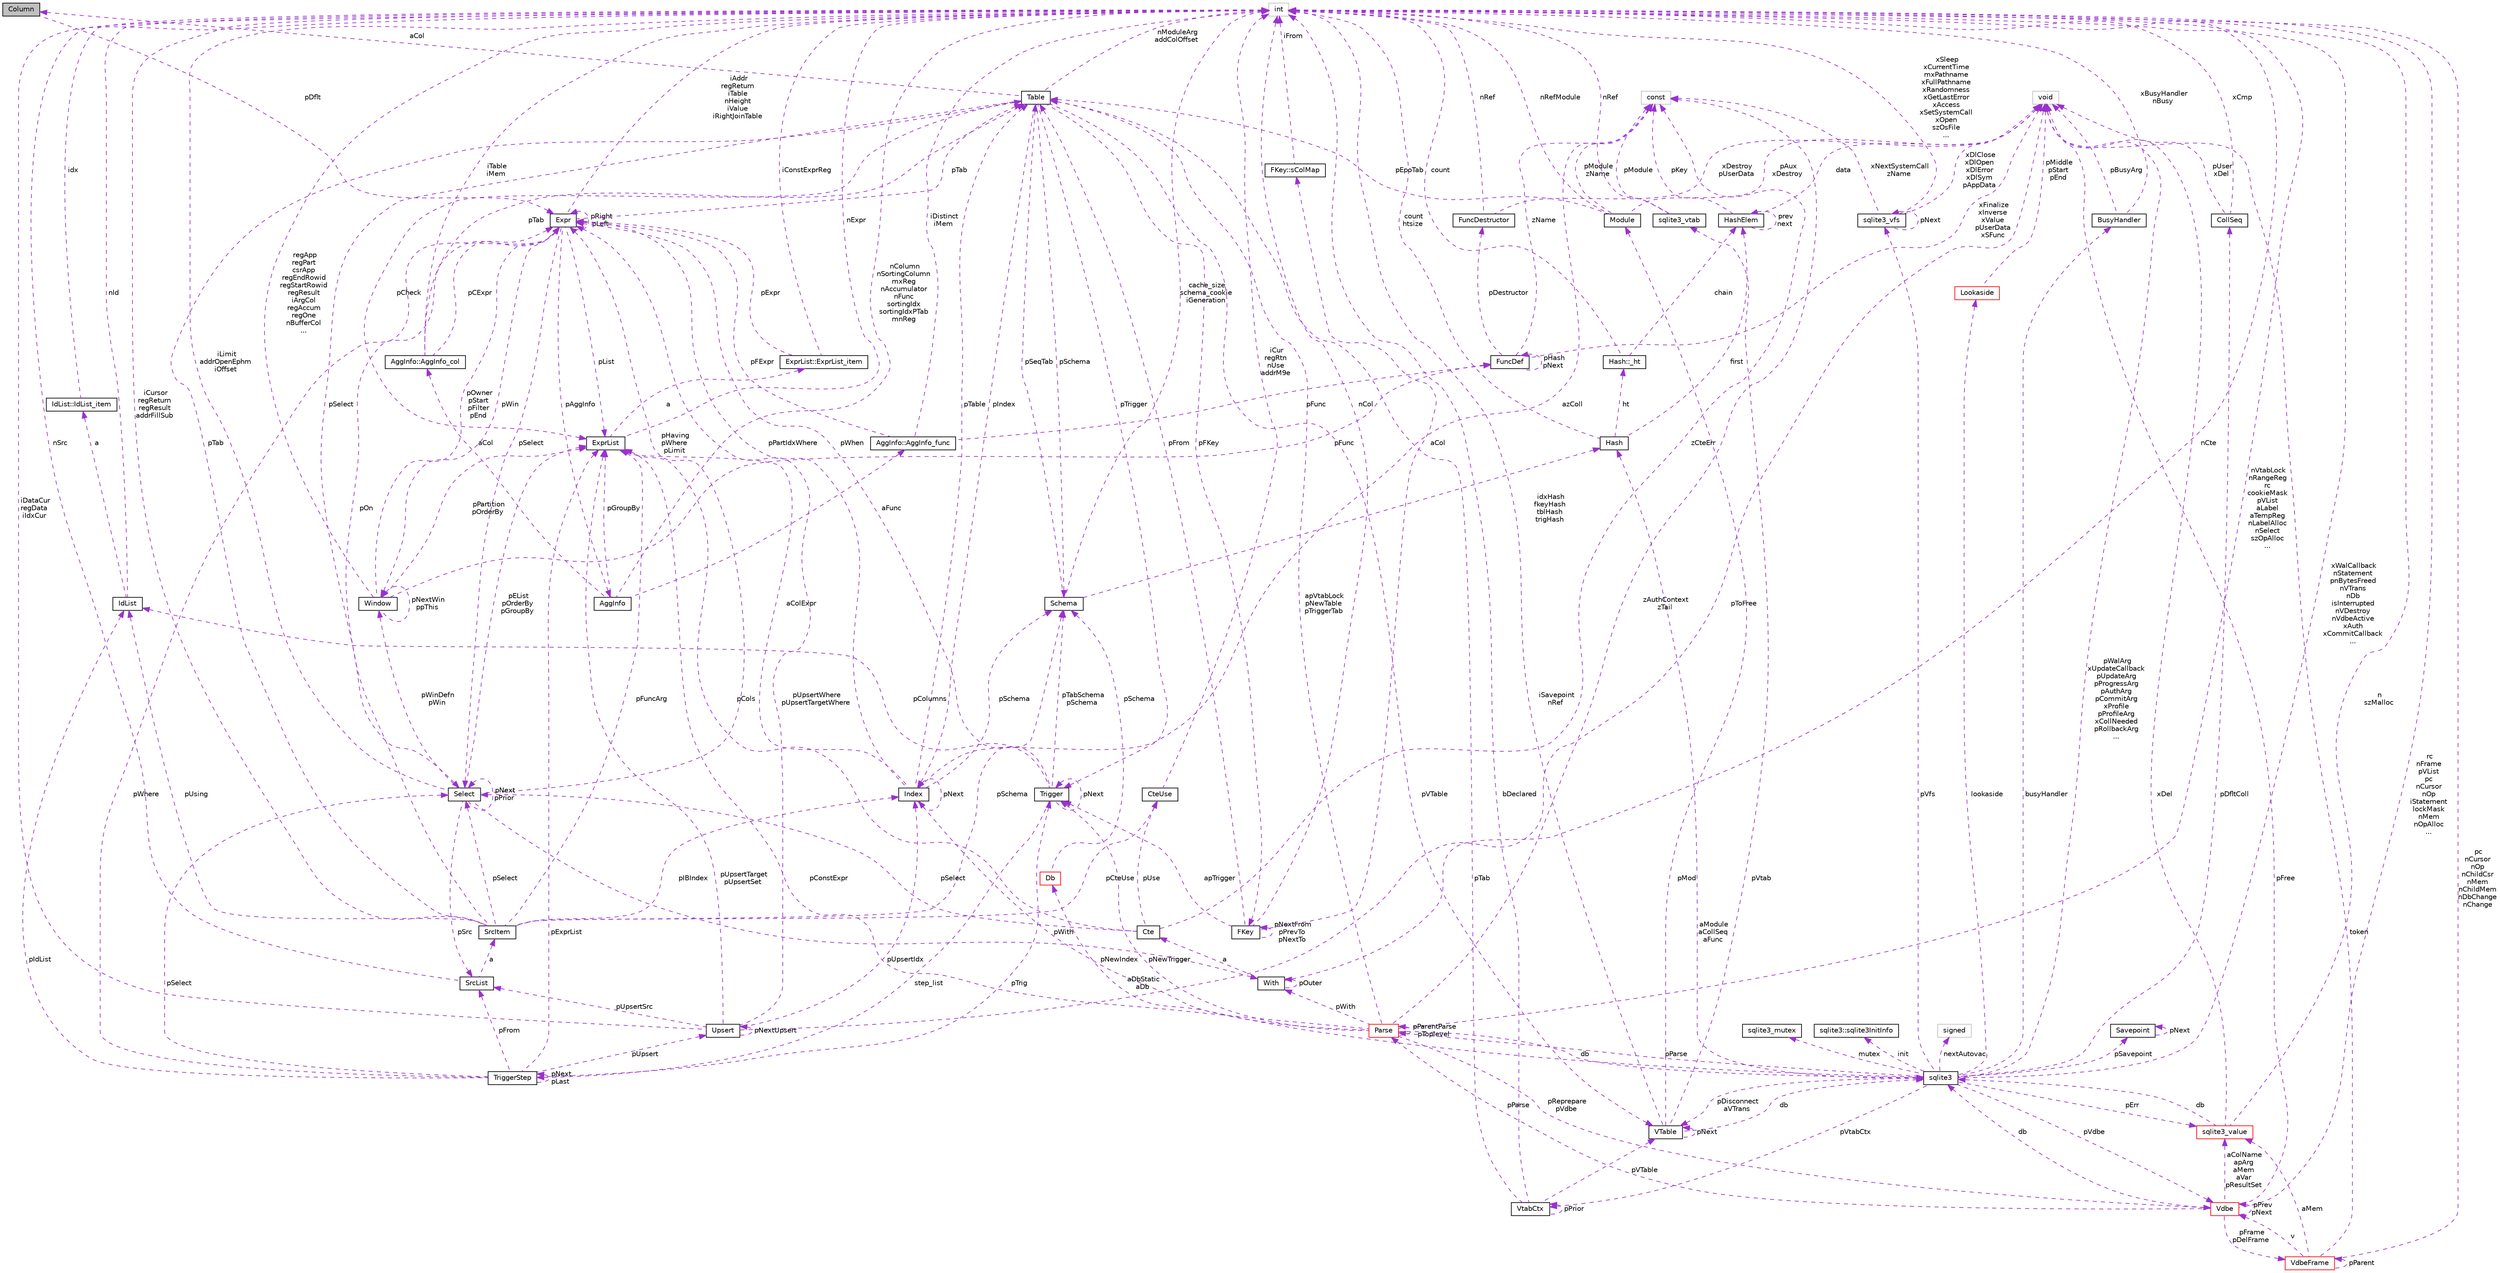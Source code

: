 digraph "Column"
{
 // LATEX_PDF_SIZE
  edge [fontname="Helvetica",fontsize="10",labelfontname="Helvetica",labelfontsize="10"];
  node [fontname="Helvetica",fontsize="10",shape=record];
  Node1 [label="Column",height=0.2,width=0.4,color="black", fillcolor="grey75", style="filled", fontcolor="black",tooltip=" "];
  Node2 -> Node1 [dir="back",color="darkorchid3",fontsize="10",style="dashed",label=" pDflt" ,fontname="Helvetica"];
  Node2 [label="Expr",height=0.2,width=0.4,color="black", fillcolor="white", style="filled",URL="$structExpr.html",tooltip=" "];
  Node3 -> Node2 [dir="back",color="darkorchid3",fontsize="10",style="dashed",label=" pAggInfo" ,fontname="Helvetica"];
  Node3 [label="AggInfo",height=0.2,width=0.4,color="black", fillcolor="white", style="filled",URL="$structAggInfo.html",tooltip=" "];
  Node4 -> Node3 [dir="back",color="darkorchid3",fontsize="10",style="dashed",label=" aCol" ,fontname="Helvetica"];
  Node4 [label="AggInfo::AggInfo_col",height=0.2,width=0.4,color="black", fillcolor="white", style="filled",URL="$structAggInfo_1_1AggInfo__col.html",tooltip=" "];
  Node2 -> Node4 [dir="back",color="darkorchid3",fontsize="10",style="dashed",label=" pCExpr" ,fontname="Helvetica"];
  Node5 -> Node4 [dir="back",color="darkorchid3",fontsize="10",style="dashed",label=" iTable\niMem" ,fontname="Helvetica"];
  Node5 [label="int",height=0.2,width=0.4,color="grey75", fillcolor="white", style="filled",tooltip=" "];
  Node6 -> Node4 [dir="back",color="darkorchid3",fontsize="10",style="dashed",label=" pTab" ,fontname="Helvetica"];
  Node6 [label="Table",height=0.2,width=0.4,color="black", fillcolor="white", style="filled",URL="$structTable.html",tooltip=" "];
  Node7 -> Node6 [dir="back",color="darkorchid3",fontsize="10",style="dashed",label=" pSchema" ,fontname="Helvetica"];
  Node7 [label="Schema",height=0.2,width=0.4,color="black", fillcolor="white", style="filled",URL="$structSchema.html",tooltip=" "];
  Node5 -> Node7 [dir="back",color="darkorchid3",fontsize="10",style="dashed",label=" cache_size\nschema_cookie\niGeneration" ,fontname="Helvetica"];
  Node6 -> Node7 [dir="back",color="darkorchid3",fontsize="10",style="dashed",label=" pSeqTab" ,fontname="Helvetica"];
  Node8 -> Node7 [dir="back",color="darkorchid3",fontsize="10",style="dashed",label=" idxHash\nfkeyHash\ntblHash\ntrigHash" ,fontname="Helvetica"];
  Node8 [label="Hash",height=0.2,width=0.4,color="black", fillcolor="white", style="filled",URL="$structHash.html",tooltip=" "];
  Node9 -> Node8 [dir="back",color="darkorchid3",fontsize="10",style="dashed",label=" ht" ,fontname="Helvetica"];
  Node9 [label="Hash::_ht",height=0.2,width=0.4,color="black", fillcolor="white", style="filled",URL="$structHash_1_1__ht.html",tooltip=" "];
  Node5 -> Node9 [dir="back",color="darkorchid3",fontsize="10",style="dashed",label=" count" ,fontname="Helvetica"];
  Node10 -> Node9 [dir="back",color="darkorchid3",fontsize="10",style="dashed",label=" chain" ,fontname="Helvetica"];
  Node10 [label="HashElem",height=0.2,width=0.4,color="black", fillcolor="white", style="filled",URL="$structHashElem.html",tooltip=" "];
  Node11 -> Node10 [dir="back",color="darkorchid3",fontsize="10",style="dashed",label=" data" ,fontname="Helvetica"];
  Node11 [label="void",height=0.2,width=0.4,color="grey75", fillcolor="white", style="filled",tooltip=" "];
  Node10 -> Node10 [dir="back",color="darkorchid3",fontsize="10",style="dashed",label=" prev\nnext" ,fontname="Helvetica"];
  Node12 -> Node10 [dir="back",color="darkorchid3",fontsize="10",style="dashed",label=" pKey" ,fontname="Helvetica"];
  Node12 [label="const",height=0.2,width=0.4,color="grey75", fillcolor="white", style="filled",tooltip=" "];
  Node5 -> Node8 [dir="back",color="darkorchid3",fontsize="10",style="dashed",label=" count\nhtsize" ,fontname="Helvetica"];
  Node10 -> Node8 [dir="back",color="darkorchid3",fontsize="10",style="dashed",label=" first" ,fontname="Helvetica"];
  Node1 -> Node6 [dir="back",color="darkorchid3",fontsize="10",style="dashed",label=" aCol" ,fontname="Helvetica"];
  Node13 -> Node6 [dir="back",color="darkorchid3",fontsize="10",style="dashed",label=" pFKey" ,fontname="Helvetica"];
  Node13 [label="FKey",height=0.2,width=0.4,color="black", fillcolor="white", style="filled",URL="$structFKey.html",tooltip=" "];
  Node14 -> Node13 [dir="back",color="darkorchid3",fontsize="10",style="dashed",label=" aCol" ,fontname="Helvetica"];
  Node14 [label="FKey::sColMap",height=0.2,width=0.4,color="black", fillcolor="white", style="filled",URL="$structFKey_1_1sColMap.html",tooltip=" "];
  Node5 -> Node14 [dir="back",color="darkorchid3",fontsize="10",style="dashed",label=" iFrom" ,fontname="Helvetica"];
  Node13 -> Node13 [dir="back",color="darkorchid3",fontsize="10",style="dashed",label=" pNextFrom\npPrevTo\npNextTo" ,fontname="Helvetica"];
  Node5 -> Node13 [dir="back",color="darkorchid3",fontsize="10",style="dashed",label=" nCol" ,fontname="Helvetica"];
  Node6 -> Node13 [dir="back",color="darkorchid3",fontsize="10",style="dashed",label=" pFrom" ,fontname="Helvetica"];
  Node15 -> Node13 [dir="back",color="darkorchid3",fontsize="10",style="dashed",label=" apTrigger" ,fontname="Helvetica"];
  Node15 [label="Trigger",height=0.2,width=0.4,color="black", fillcolor="white", style="filled",URL="$structTrigger.html",tooltip=" "];
  Node16 -> Node15 [dir="back",color="darkorchid3",fontsize="10",style="dashed",label=" step_list" ,fontname="Helvetica"];
  Node16 [label="TriggerStep",height=0.2,width=0.4,color="black", fillcolor="white", style="filled",URL="$structTriggerStep.html",tooltip=" "];
  Node16 -> Node16 [dir="back",color="darkorchid3",fontsize="10",style="dashed",label=" pNext\npLast" ,fontname="Helvetica"];
  Node2 -> Node16 [dir="back",color="darkorchid3",fontsize="10",style="dashed",label=" pWhere" ,fontname="Helvetica"];
  Node17 -> Node16 [dir="back",color="darkorchid3",fontsize="10",style="dashed",label=" pIdList" ,fontname="Helvetica"];
  Node17 [label="IdList",height=0.2,width=0.4,color="black", fillcolor="white", style="filled",URL="$structIdList.html",tooltip=" "];
  Node18 -> Node17 [dir="back",color="darkorchid3",fontsize="10",style="dashed",label=" a" ,fontname="Helvetica"];
  Node18 [label="IdList::IdList_item",height=0.2,width=0.4,color="black", fillcolor="white", style="filled",URL="$structIdList_1_1IdList__item.html",tooltip=" "];
  Node5 -> Node18 [dir="back",color="darkorchid3",fontsize="10",style="dashed",label=" idx" ,fontname="Helvetica"];
  Node5 -> Node17 [dir="back",color="darkorchid3",fontsize="10",style="dashed",label=" nId" ,fontname="Helvetica"];
  Node19 -> Node16 [dir="back",color="darkorchid3",fontsize="10",style="dashed",label=" pSelect" ,fontname="Helvetica"];
  Node19 [label="Select",height=0.2,width=0.4,color="black", fillcolor="white", style="filled",URL="$structSelect.html",tooltip=" "];
  Node2 -> Node19 [dir="back",color="darkorchid3",fontsize="10",style="dashed",label=" pHaving\npWhere\npLimit" ,fontname="Helvetica"];
  Node20 -> Node19 [dir="back",color="darkorchid3",fontsize="10",style="dashed",label=" pWith" ,fontname="Helvetica"];
  Node20 [label="With",height=0.2,width=0.4,color="black", fillcolor="white", style="filled",URL="$structWith.html",tooltip=" "];
  Node21 -> Node20 [dir="back",color="darkorchid3",fontsize="10",style="dashed",label=" a" ,fontname="Helvetica"];
  Node21 [label="Cte",height=0.2,width=0.4,color="black", fillcolor="white", style="filled",URL="$structCte.html",tooltip=" "];
  Node22 -> Node21 [dir="back",color="darkorchid3",fontsize="10",style="dashed",label=" pUse" ,fontname="Helvetica"];
  Node22 [label="CteUse",height=0.2,width=0.4,color="black", fillcolor="white", style="filled",URL="$structCteUse.html",tooltip=" "];
  Node5 -> Node22 [dir="back",color="darkorchid3",fontsize="10",style="dashed",label=" iCur\nregRtn\nnUse\naddrM9e" ,fontname="Helvetica"];
  Node19 -> Node21 [dir="back",color="darkorchid3",fontsize="10",style="dashed",label=" pSelect" ,fontname="Helvetica"];
  Node12 -> Node21 [dir="back",color="darkorchid3",fontsize="10",style="dashed",label=" zCteErr" ,fontname="Helvetica"];
  Node23 -> Node21 [dir="back",color="darkorchid3",fontsize="10",style="dashed",label=" pCols" ,fontname="Helvetica"];
  Node23 [label="ExprList",height=0.2,width=0.4,color="black", fillcolor="white", style="filled",URL="$structExprList.html",tooltip=" "];
  Node24 -> Node23 [dir="back",color="darkorchid3",fontsize="10",style="dashed",label=" a" ,fontname="Helvetica"];
  Node24 [label="ExprList::ExprList_item",height=0.2,width=0.4,color="black", fillcolor="white", style="filled",URL="$structExprList_1_1ExprList__item.html",tooltip=" "];
  Node2 -> Node24 [dir="back",color="darkorchid3",fontsize="10",style="dashed",label=" pExpr" ,fontname="Helvetica"];
  Node5 -> Node24 [dir="back",color="darkorchid3",fontsize="10",style="dashed",label=" iConstExprReg" ,fontname="Helvetica"];
  Node5 -> Node23 [dir="back",color="darkorchid3",fontsize="10",style="dashed",label=" nExpr" ,fontname="Helvetica"];
  Node20 -> Node20 [dir="back",color="darkorchid3",fontsize="10",style="dashed",label=" pOuter" ,fontname="Helvetica"];
  Node5 -> Node20 [dir="back",color="darkorchid3",fontsize="10",style="dashed",label=" nCte" ,fontname="Helvetica"];
  Node5 -> Node19 [dir="back",color="darkorchid3",fontsize="10",style="dashed",label=" iLimit\naddrOpenEphm\niOffset" ,fontname="Helvetica"];
  Node19 -> Node19 [dir="back",color="darkorchid3",fontsize="10",style="dashed",label=" pNext\npPrior" ,fontname="Helvetica"];
  Node25 -> Node19 [dir="back",color="darkorchid3",fontsize="10",style="dashed",label=" pSrc" ,fontname="Helvetica"];
  Node25 [label="SrcList",height=0.2,width=0.4,color="black", fillcolor="white", style="filled",URL="$structSrcList.html",tooltip=" "];
  Node26 -> Node25 [dir="back",color="darkorchid3",fontsize="10",style="dashed",label=" a" ,fontname="Helvetica"];
  Node26 [label="SrcItem",height=0.2,width=0.4,color="black", fillcolor="white", style="filled",URL="$structSrcItem.html",tooltip=" "];
  Node7 -> Node26 [dir="back",color="darkorchid3",fontsize="10",style="dashed",label=" pSchema" ,fontname="Helvetica"];
  Node22 -> Node26 [dir="back",color="darkorchid3",fontsize="10",style="dashed",label=" pCteUse" ,fontname="Helvetica"];
  Node2 -> Node26 [dir="back",color="darkorchid3",fontsize="10",style="dashed",label=" pOn" ,fontname="Helvetica"];
  Node17 -> Node26 [dir="back",color="darkorchid3",fontsize="10",style="dashed",label=" pUsing" ,fontname="Helvetica"];
  Node5 -> Node26 [dir="back",color="darkorchid3",fontsize="10",style="dashed",label=" iCursor\nregReturn\nregResult\naddrFillSub" ,fontname="Helvetica"];
  Node6 -> Node26 [dir="back",color="darkorchid3",fontsize="10",style="dashed",label=" pTab" ,fontname="Helvetica"];
  Node19 -> Node26 [dir="back",color="darkorchid3",fontsize="10",style="dashed",label=" pSelect" ,fontname="Helvetica"];
  Node27 -> Node26 [dir="back",color="darkorchid3",fontsize="10",style="dashed",label=" pIBIndex" ,fontname="Helvetica"];
  Node27 [label="Index",height=0.2,width=0.4,color="black", fillcolor="white", style="filled",URL="$structIndex.html",tooltip=" "];
  Node7 -> Node27 [dir="back",color="darkorchid3",fontsize="10",style="dashed",label=" pSchema" ,fontname="Helvetica"];
  Node2 -> Node27 [dir="back",color="darkorchid3",fontsize="10",style="dashed",label=" pPartIdxWhere" ,fontname="Helvetica"];
  Node6 -> Node27 [dir="back",color="darkorchid3",fontsize="10",style="dashed",label=" pTable" ,fontname="Helvetica"];
  Node23 -> Node27 [dir="back",color="darkorchid3",fontsize="10",style="dashed",label=" aColExpr" ,fontname="Helvetica"];
  Node12 -> Node27 [dir="back",color="darkorchid3",fontsize="10",style="dashed",label=" azColl" ,fontname="Helvetica"];
  Node27 -> Node27 [dir="back",color="darkorchid3",fontsize="10",style="dashed",label=" pNext" ,fontname="Helvetica"];
  Node23 -> Node26 [dir="back",color="darkorchid3",fontsize="10",style="dashed",label=" pFuncArg" ,fontname="Helvetica"];
  Node5 -> Node25 [dir="back",color="darkorchid3",fontsize="10",style="dashed",label=" nSrc" ,fontname="Helvetica"];
  Node23 -> Node19 [dir="back",color="darkorchid3",fontsize="10",style="dashed",label=" pEList\npOrderBy\npGroupBy" ,fontname="Helvetica"];
  Node28 -> Node19 [dir="back",color="darkorchid3",fontsize="10",style="dashed",label=" pWinDefn\npWin" ,fontname="Helvetica"];
  Node28 [label="Window",height=0.2,width=0.4,color="black", fillcolor="white", style="filled",URL="$structWindow.html",tooltip=" "];
  Node2 -> Node28 [dir="back",color="darkorchid3",fontsize="10",style="dashed",label=" pOwner\npStart\npFilter\npEnd" ,fontname="Helvetica"];
  Node5 -> Node28 [dir="back",color="darkorchid3",fontsize="10",style="dashed",label=" regApp\nregPart\ncsrApp\nregEndRowid\nregStartRowid\nregResult\niArgCol\nregAccum\nregOne\nnBufferCol\n..." ,fontname="Helvetica"];
  Node23 -> Node28 [dir="back",color="darkorchid3",fontsize="10",style="dashed",label=" pPartition\npOrderBy" ,fontname="Helvetica"];
  Node29 -> Node28 [dir="back",color="darkorchid3",fontsize="10",style="dashed",label=" pFunc" ,fontname="Helvetica"];
  Node29 [label="FuncDef",height=0.2,width=0.4,color="black", fillcolor="white", style="filled",URL="$structFuncDef.html",tooltip=" "];
  Node11 -> Node29 [dir="back",color="darkorchid3",fontsize="10",style="dashed",label=" xFinalize\nxInverse\nxValue\npUserData\nxSFunc" ,fontname="Helvetica"];
  Node30 -> Node29 [dir="back",color="darkorchid3",fontsize="10",style="dashed",label=" pDestructor" ,fontname="Helvetica"];
  Node30 [label="FuncDestructor",height=0.2,width=0.4,color="black", fillcolor="white", style="filled",URL="$structFuncDestructor.html",tooltip=" "];
  Node11 -> Node30 [dir="back",color="darkorchid3",fontsize="10",style="dashed",label=" xDestroy\npUserData" ,fontname="Helvetica"];
  Node5 -> Node30 [dir="back",color="darkorchid3",fontsize="10",style="dashed",label=" nRef" ,fontname="Helvetica"];
  Node12 -> Node29 [dir="back",color="darkorchid3",fontsize="10",style="dashed",label=" zName" ,fontname="Helvetica"];
  Node29 -> Node29 [dir="back",color="darkorchid3",fontsize="10",style="dashed",label=" pHash\npNext" ,fontname="Helvetica"];
  Node28 -> Node28 [dir="back",color="darkorchid3",fontsize="10",style="dashed",label=" pNextWin\nppThis" ,fontname="Helvetica"];
  Node15 -> Node16 [dir="back",color="darkorchid3",fontsize="10",style="dashed",label=" pTrig" ,fontname="Helvetica"];
  Node25 -> Node16 [dir="back",color="darkorchid3",fontsize="10",style="dashed",label=" pFrom" ,fontname="Helvetica"];
  Node23 -> Node16 [dir="back",color="darkorchid3",fontsize="10",style="dashed",label=" pExprList" ,fontname="Helvetica"];
  Node31 -> Node16 [dir="back",color="darkorchid3",fontsize="10",style="dashed",label=" pUpsert" ,fontname="Helvetica"];
  Node31 [label="Upsert",height=0.2,width=0.4,color="black", fillcolor="white", style="filled",URL="$structUpsert.html",tooltip=" "];
  Node2 -> Node31 [dir="back",color="darkorchid3",fontsize="10",style="dashed",label=" pUpsertWhere\npUpsertTargetWhere" ,fontname="Helvetica"];
  Node11 -> Node31 [dir="back",color="darkorchid3",fontsize="10",style="dashed",label=" pToFree" ,fontname="Helvetica"];
  Node5 -> Node31 [dir="back",color="darkorchid3",fontsize="10",style="dashed",label=" iDataCur\nregData\niIdxCur" ,fontname="Helvetica"];
  Node25 -> Node31 [dir="back",color="darkorchid3",fontsize="10",style="dashed",label=" pUpsertSrc" ,fontname="Helvetica"];
  Node27 -> Node31 [dir="back",color="darkorchid3",fontsize="10",style="dashed",label=" pUpsertIdx" ,fontname="Helvetica"];
  Node23 -> Node31 [dir="back",color="darkorchid3",fontsize="10",style="dashed",label=" pUpsertTarget\npUpsertSet" ,fontname="Helvetica"];
  Node31 -> Node31 [dir="back",color="darkorchid3",fontsize="10",style="dashed",label=" pNextUpsert" ,fontname="Helvetica"];
  Node7 -> Node15 [dir="back",color="darkorchid3",fontsize="10",style="dashed",label=" pTabSchema\npSchema" ,fontname="Helvetica"];
  Node2 -> Node15 [dir="back",color="darkorchid3",fontsize="10",style="dashed",label=" pWhen" ,fontname="Helvetica"];
  Node17 -> Node15 [dir="back",color="darkorchid3",fontsize="10",style="dashed",label=" pColumns" ,fontname="Helvetica"];
  Node15 -> Node15 [dir="back",color="darkorchid3",fontsize="10",style="dashed",label=" pNext" ,fontname="Helvetica"];
  Node32 -> Node6 [dir="back",color="darkorchid3",fontsize="10",style="dashed",label=" pVTable" ,fontname="Helvetica"];
  Node32 [label="VTable",height=0.2,width=0.4,color="black", fillcolor="white", style="filled",URL="$structVTable.html",tooltip=" "];
  Node33 -> Node32 [dir="back",color="darkorchid3",fontsize="10",style="dashed",label=" db" ,fontname="Helvetica"];
  Node33 [label="sqlite3",height=0.2,width=0.4,color="black", fillcolor="white", style="filled",URL="$structsqlite3.html",tooltip=" "];
  Node34 -> Node33 [dir="back",color="darkorchid3",fontsize="10",style="dashed",label=" pVdbe" ,fontname="Helvetica"];
  Node34 [label="Vdbe",height=0.2,width=0.4,color="red", fillcolor="white", style="filled",URL="$structVdbe.html",tooltip=" "];
  Node34 -> Node34 [dir="back",color="darkorchid3",fontsize="10",style="dashed",label=" pPrev\npNext" ,fontname="Helvetica"];
  Node33 -> Node34 [dir="back",color="darkorchid3",fontsize="10",style="dashed",label=" db" ,fontname="Helvetica"];
  Node11 -> Node34 [dir="back",color="darkorchid3",fontsize="10",style="dashed",label=" pFree" ,fontname="Helvetica"];
  Node35 -> Node34 [dir="back",color="darkorchid3",fontsize="10",style="dashed",label=" aColName\napArg\naMem\naVar\npResultSet" ,fontname="Helvetica"];
  Node35 [label="sqlite3_value",height=0.2,width=0.4,color="red", fillcolor="white", style="filled",URL="$structsqlite3__value.html",tooltip=" "];
  Node33 -> Node35 [dir="back",color="darkorchid3",fontsize="10",style="dashed",label=" db" ,fontname="Helvetica"];
  Node11 -> Node35 [dir="back",color="darkorchid3",fontsize="10",style="dashed",label=" xDel" ,fontname="Helvetica"];
  Node5 -> Node35 [dir="back",color="darkorchid3",fontsize="10",style="dashed",label=" n\nszMalloc" ,fontname="Helvetica"];
  Node37 -> Node34 [dir="back",color="darkorchid3",fontsize="10",style="dashed",label=" pFrame\npDelFrame" ,fontname="Helvetica"];
  Node37 [label="VdbeFrame",height=0.2,width=0.4,color="red", fillcolor="white", style="filled",URL="$structVdbeFrame.html",tooltip=" "];
  Node34 -> Node37 [dir="back",color="darkorchid3",fontsize="10",style="dashed",label=" v" ,fontname="Helvetica"];
  Node11 -> Node37 [dir="back",color="darkorchid3",fontsize="10",style="dashed",label=" token" ,fontname="Helvetica"];
  Node35 -> Node37 [dir="back",color="darkorchid3",fontsize="10",style="dashed",label=" aMem" ,fontname="Helvetica"];
  Node37 -> Node37 [dir="back",color="darkorchid3",fontsize="10",style="dashed",label=" pParent" ,fontname="Helvetica"];
  Node5 -> Node37 [dir="back",color="darkorchid3",fontsize="10",style="dashed",label=" pc\nnCursor\nnOp\nnChildCsr\nnMem\nnChildMem\nnDbChange\nnChange" ,fontname="Helvetica"];
  Node5 -> Node34 [dir="back",color="darkorchid3",fontsize="10",style="dashed",label=" rc\nnFrame\npVList\npc\nnCursor\nnOp\niStatement\nlockMask\nnMem\nnOpAlloc\n..." ,fontname="Helvetica"];
  Node77 -> Node34 [dir="back",color="darkorchid3",fontsize="10",style="dashed",label=" pParse" ,fontname="Helvetica"];
  Node77 [label="Parse",height=0.2,width=0.4,color="red", fillcolor="white", style="filled",URL="$structParse.html",tooltip=" "];
  Node34 -> Node77 [dir="back",color="darkorchid3",fontsize="10",style="dashed",label=" pReprepare\npVdbe" ,fontname="Helvetica"];
  Node33 -> Node77 [dir="back",color="darkorchid3",fontsize="10",style="dashed",label=" db" ,fontname="Helvetica"];
  Node20 -> Node77 [dir="back",color="darkorchid3",fontsize="10",style="dashed",label=" pWith" ,fontname="Helvetica"];
  Node5 -> Node77 [dir="back",color="darkorchid3",fontsize="10",style="dashed",label=" nVtabLock\nnRangeReg\nrc\ncookieMask\npVList\naLabel\naTempReg\nnLabelAlloc\nnSelect\nszOpAlloc\n..." ,fontname="Helvetica"];
  Node6 -> Node77 [dir="back",color="darkorchid3",fontsize="10",style="dashed",label=" apVtabLock\npNewTable\npTriggerTab" ,fontname="Helvetica"];
  Node15 -> Node77 [dir="back",color="darkorchid3",fontsize="10",style="dashed",label=" pNewTrigger" ,fontname="Helvetica"];
  Node27 -> Node77 [dir="back",color="darkorchid3",fontsize="10",style="dashed",label=" pNewIndex" ,fontname="Helvetica"];
  Node12 -> Node77 [dir="back",color="darkorchid3",fontsize="10",style="dashed",label=" zAuthContext\nzTail" ,fontname="Helvetica"];
  Node23 -> Node77 [dir="back",color="darkorchid3",fontsize="10",style="dashed",label=" pConstExpr" ,fontname="Helvetica"];
  Node77 -> Node77 [dir="back",color="darkorchid3",fontsize="10",style="dashed",label=" pParentParse\npToplevel" ,fontname="Helvetica"];
  Node98 -> Node33 [dir="back",color="darkorchid3",fontsize="10",style="dashed",label=" pSavepoint" ,fontname="Helvetica"];
  Node98 [label="Savepoint",height=0.2,width=0.4,color="black", fillcolor="white", style="filled",URL="$structSavepoint.html",tooltip=" "];
  Node98 -> Node98 [dir="back",color="darkorchid3",fontsize="10",style="dashed",label=" pNext" ,fontname="Helvetica"];
  Node11 -> Node33 [dir="back",color="darkorchid3",fontsize="10",style="dashed",label=" pWalArg\nxUpdateCallback\npUpdateArg\npProgressArg\npAuthArg\npCommitArg\nxProfile\npProfileArg\nxCollNeeded\npRollbackArg\n..." ,fontname="Helvetica"];
  Node99 -> Node33 [dir="back",color="darkorchid3",fontsize="10",style="dashed",label=" lookaside" ,fontname="Helvetica"];
  Node99 [label="Lookaside",height=0.2,width=0.4,color="red", fillcolor="white", style="filled",URL="$structLookaside.html",tooltip=" "];
  Node11 -> Node99 [dir="back",color="darkorchid3",fontsize="10",style="dashed",label=" pMiddle\npStart\npEnd" ,fontname="Helvetica"];
  Node35 -> Node33 [dir="back",color="darkorchid3",fontsize="10",style="dashed",label=" pErr" ,fontname="Helvetica"];
  Node44 -> Node33 [dir="back",color="darkorchid3",fontsize="10",style="dashed",label=" mutex" ,fontname="Helvetica"];
  Node44 [label="sqlite3_mutex",height=0.2,width=0.4,color="black", fillcolor="white", style="filled",URL="$structsqlite3__mutex.html",tooltip=" "];
  Node54 -> Node33 [dir="back",color="darkorchid3",fontsize="10",style="dashed",label=" pVfs" ,fontname="Helvetica"];
  Node54 [label="sqlite3_vfs",height=0.2,width=0.4,color="black", fillcolor="white", style="filled",URL="$structsqlite3__vfs.html",tooltip=" "];
  Node11 -> Node54 [dir="back",color="darkorchid3",fontsize="10",style="dashed",label=" xDlClose\nxDlOpen\nxDlError\nxDlSym\npAppData" ,fontname="Helvetica"];
  Node54 -> Node54 [dir="back",color="darkorchid3",fontsize="10",style="dashed",label=" pNext" ,fontname="Helvetica"];
  Node5 -> Node54 [dir="back",color="darkorchid3",fontsize="10",style="dashed",label=" xSleep\nxCurrentTime\nmxPathname\nxFullPathname\nxRandomness\nxGetLastError\nxAccess\nxSetSystemCall\nxOpen\nszOsFile\n..." ,fontname="Helvetica"];
  Node12 -> Node54 [dir="back",color="darkorchid3",fontsize="10",style="dashed",label=" xNextSystemCall\nzName" ,fontname="Helvetica"];
  Node101 -> Node33 [dir="back",color="darkorchid3",fontsize="10",style="dashed",label=" init" ,fontname="Helvetica"];
  Node101 [label="sqlite3::sqlite3InitInfo",height=0.2,width=0.4,color="black", fillcolor="white", style="filled",URL="$structsqlite3_1_1sqlite3InitInfo.html",tooltip=" "];
  Node102 -> Node33 [dir="back",color="darkorchid3",fontsize="10",style="dashed",label=" busyHandler" ,fontname="Helvetica"];
  Node102 [label="BusyHandler",height=0.2,width=0.4,color="black", fillcolor="white", style="filled",URL="$structBusyHandler.html",tooltip=" "];
  Node11 -> Node102 [dir="back",color="darkorchid3",fontsize="10",style="dashed",label=" pBusyArg" ,fontname="Helvetica"];
  Node5 -> Node102 [dir="back",color="darkorchid3",fontsize="10",style="dashed",label=" xBusyHandler\nnBusy" ,fontname="Helvetica"];
  Node103 -> Node33 [dir="back",color="darkorchid3",fontsize="10",style="dashed",label=" pVtabCtx" ,fontname="Helvetica"];
  Node103 [label="VtabCtx",height=0.2,width=0.4,color="black", fillcolor="white", style="filled",URL="$structVtabCtx.html",tooltip=" "];
  Node103 -> Node103 [dir="back",color="darkorchid3",fontsize="10",style="dashed",label=" pPrior" ,fontname="Helvetica"];
  Node5 -> Node103 [dir="back",color="darkorchid3",fontsize="10",style="dashed",label=" bDeclared" ,fontname="Helvetica"];
  Node32 -> Node103 [dir="back",color="darkorchid3",fontsize="10",style="dashed",label=" pVTable" ,fontname="Helvetica"];
  Node6 -> Node103 [dir="back",color="darkorchid3",fontsize="10",style="dashed",label=" pTab" ,fontname="Helvetica"];
  Node59 -> Node33 [dir="back",color="darkorchid3",fontsize="10",style="dashed",label=" pDfltColl" ,fontname="Helvetica"];
  Node59 [label="CollSeq",height=0.2,width=0.4,color="black", fillcolor="white", style="filled",URL="$structCollSeq.html",tooltip=" "];
  Node11 -> Node59 [dir="back",color="darkorchid3",fontsize="10",style="dashed",label=" pUser\nxDel" ,fontname="Helvetica"];
  Node5 -> Node59 [dir="back",color="darkorchid3",fontsize="10",style="dashed",label=" xCmp" ,fontname="Helvetica"];
  Node32 -> Node33 [dir="back",color="darkorchid3",fontsize="10",style="dashed",label=" pDisconnect\naVTrans" ,fontname="Helvetica"];
  Node5 -> Node33 [dir="back",color="darkorchid3",fontsize="10",style="dashed",label=" xWalCallback\nnStatement\npnBytesFreed\nnVTrans\nnDb\nisInterrupted\nnVDestroy\nnVdbeActive\nxAuth\nxCommitCallback\n..." ,fontname="Helvetica"];
  Node76 -> Node33 [dir="back",color="darkorchid3",fontsize="10",style="dashed",label=" nextAutovac" ,fontname="Helvetica"];
  Node76 [label="signed",height=0.2,width=0.4,color="grey75", fillcolor="white", style="filled",tooltip=" "];
  Node104 -> Node33 [dir="back",color="darkorchid3",fontsize="10",style="dashed",label=" aDbStatic\naDb" ,fontname="Helvetica"];
  Node104 [label="Db",height=0.2,width=0.4,color="red", fillcolor="white", style="filled",URL="$structDb.html",tooltip=" "];
  Node7 -> Node104 [dir="back",color="darkorchid3",fontsize="10",style="dashed",label=" pSchema" ,fontname="Helvetica"];
  Node8 -> Node33 [dir="back",color="darkorchid3",fontsize="10",style="dashed",label=" aModule\naCollSeq\naFunc" ,fontname="Helvetica"];
  Node77 -> Node33 [dir="back",color="darkorchid3",fontsize="10",style="dashed",label=" pParse" ,fontname="Helvetica"];
  Node32 -> Node32 [dir="back",color="darkorchid3",fontsize="10",style="dashed",label=" pNext" ,fontname="Helvetica"];
  Node5 -> Node32 [dir="back",color="darkorchid3",fontsize="10",style="dashed",label=" iSavepoint\nnRef" ,fontname="Helvetica"];
  Node105 -> Node32 [dir="back",color="darkorchid3",fontsize="10",style="dashed",label=" pMod" ,fontname="Helvetica"];
  Node105 [label="Module",height=0.2,width=0.4,color="black", fillcolor="white", style="filled",URL="$structModule.html",tooltip=" "];
  Node11 -> Node105 [dir="back",color="darkorchid3",fontsize="10",style="dashed",label=" pAux\nxDestroy" ,fontname="Helvetica"];
  Node5 -> Node105 [dir="back",color="darkorchid3",fontsize="10",style="dashed",label=" nRefModule" ,fontname="Helvetica"];
  Node6 -> Node105 [dir="back",color="darkorchid3",fontsize="10",style="dashed",label=" pEpoTab" ,fontname="Helvetica"];
  Node12 -> Node105 [dir="back",color="darkorchid3",fontsize="10",style="dashed",label=" pModule\nzName" ,fontname="Helvetica"];
  Node61 -> Node32 [dir="back",color="darkorchid3",fontsize="10",style="dashed",label=" pVtab" ,fontname="Helvetica"];
  Node61 [label="sqlite3_vtab",height=0.2,width=0.4,color="black", fillcolor="white", style="filled",URL="$structsqlite3__vtab.html",tooltip=" "];
  Node5 -> Node61 [dir="back",color="darkorchid3",fontsize="10",style="dashed",label=" nRef" ,fontname="Helvetica"];
  Node12 -> Node61 [dir="back",color="darkorchid3",fontsize="10",style="dashed",label=" pModule" ,fontname="Helvetica"];
  Node5 -> Node6 [dir="back",color="darkorchid3",fontsize="10",style="dashed",label=" nModuleArg\naddColOffset" ,fontname="Helvetica"];
  Node15 -> Node6 [dir="back",color="darkorchid3",fontsize="10",style="dashed",label=" pTrigger" ,fontname="Helvetica"];
  Node19 -> Node6 [dir="back",color="darkorchid3",fontsize="10",style="dashed",label=" pSelect" ,fontname="Helvetica"];
  Node23 -> Node6 [dir="back",color="darkorchid3",fontsize="10",style="dashed",label=" pCheck" ,fontname="Helvetica"];
  Node27 -> Node6 [dir="back",color="darkorchid3",fontsize="10",style="dashed",label=" pIndex" ,fontname="Helvetica"];
  Node5 -> Node3 [dir="back",color="darkorchid3",fontsize="10",style="dashed",label=" nColumn\nnSortingColumn\nmxReg\nnAccumulator\nnFunc\nsortingIdx\nsortingIdxPTab\nmnReg" ,fontname="Helvetica"];
  Node106 -> Node3 [dir="back",color="darkorchid3",fontsize="10",style="dashed",label=" aFunc" ,fontname="Helvetica"];
  Node106 [label="AggInfo::AggInfo_func",height=0.2,width=0.4,color="black", fillcolor="white", style="filled",URL="$structAggInfo_1_1AggInfo__func.html",tooltip=" "];
  Node2 -> Node106 [dir="back",color="darkorchid3",fontsize="10",style="dashed",label=" pFExpr" ,fontname="Helvetica"];
  Node5 -> Node106 [dir="back",color="darkorchid3",fontsize="10",style="dashed",label=" iDistinct\niMem" ,fontname="Helvetica"];
  Node29 -> Node106 [dir="back",color="darkorchid3",fontsize="10",style="dashed",label=" pFunc" ,fontname="Helvetica"];
  Node23 -> Node3 [dir="back",color="darkorchid3",fontsize="10",style="dashed",label=" pGroupBy" ,fontname="Helvetica"];
  Node2 -> Node2 [dir="back",color="darkorchid3",fontsize="10",style="dashed",label=" pRight\npLeft" ,fontname="Helvetica"];
  Node5 -> Node2 [dir="back",color="darkorchid3",fontsize="10",style="dashed",label=" iAddr\nregReturn\niTable\nnHeight\niValue\niRightJoinTable" ,fontname="Helvetica"];
  Node6 -> Node2 [dir="back",color="darkorchid3",fontsize="10",style="dashed",label=" pTab" ,fontname="Helvetica"];
  Node19 -> Node2 [dir="back",color="darkorchid3",fontsize="10",style="dashed",label=" pSelect" ,fontname="Helvetica"];
  Node23 -> Node2 [dir="back",color="darkorchid3",fontsize="10",style="dashed",label=" pList" ,fontname="Helvetica"];
  Node28 -> Node2 [dir="back",color="darkorchid3",fontsize="10",style="dashed",label=" pWin" ,fontname="Helvetica"];
}
